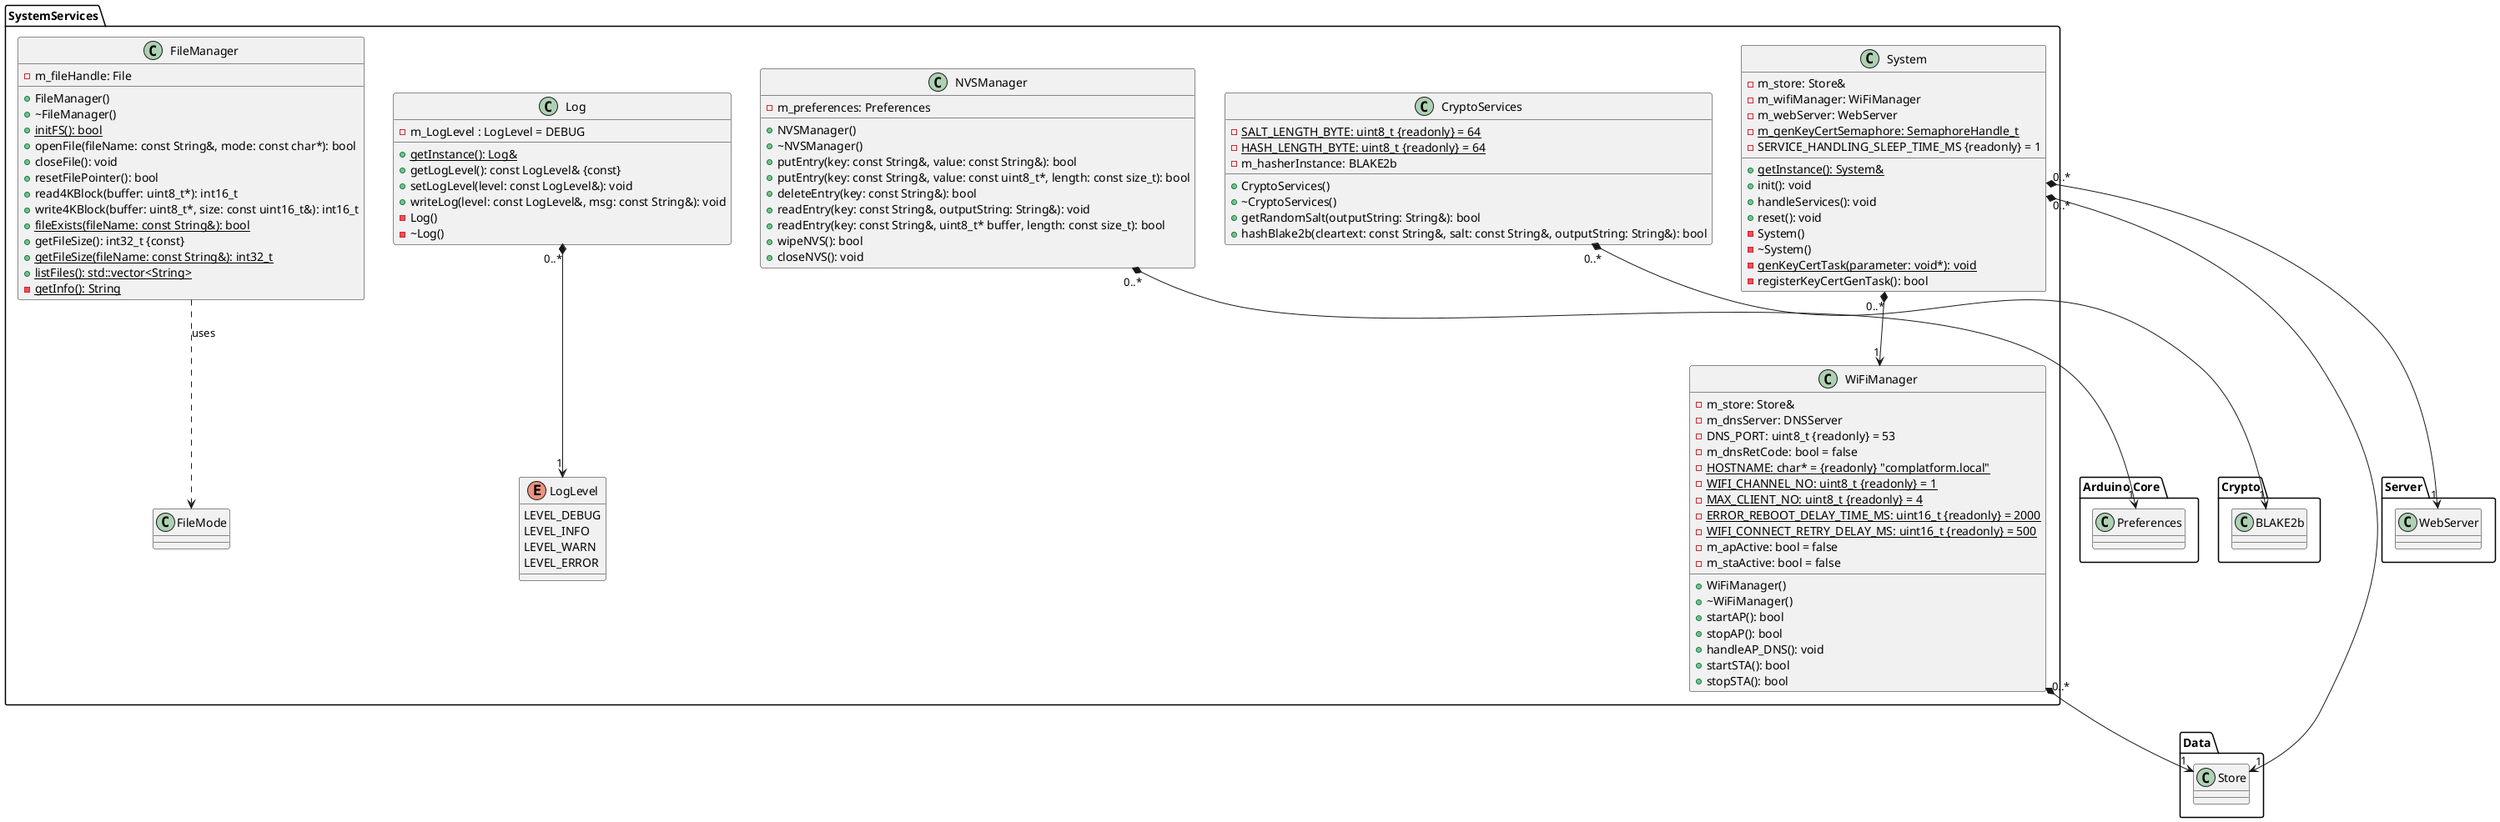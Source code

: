 @startuml
package Data
{
    class Store
}

package "Arduino Core"
{
    class Preferences
}

package "Crypto"
{
    class BLAKE2b
}

package Server
{
    class WebServer
}

package SystemServices {
    enum LogLevel
    {
        LEVEL_DEBUG
        LEVEL_INFO
        LEVEL_WARN
        LEVEL_ERROR
    }

    class Log
    {
        - m_LogLevel : LogLevel = DEBUG
        {static} + getInstance(): Log&
        + getLogLevel(): const LogLevel& {const}
        + setLogLevel(level: const LogLevel&): void
        + writeLog(level: const LogLevel&, msg: const String&): void
        - Log()
        - ~Log()
    }
    Log "0..*" *--> "1" LogLevel

    class NVSManager
    {
        - m_preferences: Preferences
        + NVSManager()
        + ~NVSManager()
        + putEntry(key: const String&, value: const String&): bool
        + putEntry(key: const String&, value: const uint8_t*, length: const size_t): bool
        + deleteEntry(key: const String&): bool
        + readEntry(key: const String&, outputString: String&): void
        + readEntry(key: const String&, uint8_t* buffer, length: const size_t): bool
        + wipeNVS(): bool
        + closeNVS(): void
    }
    NVSManager "0..*" *--> "1" Preferences

    class FileManager
    {
        - m_fileHandle: File
        + FileManager()
        + ~FileManager()
        + {static} initFS(): bool
        + openFile(fileName: const String&, mode: const char*): bool
        + closeFile(): void
        + resetFilePointer(): bool
        + read4KBlock(buffer: uint8_t*): int16_t
        + write4KBlock(buffer: uint8_t*, size: const uint16_t&): int16_t
        + {static} fileExists(fileName: const String&): bool
        + getFileSize(): int32_t {const}
        + {static} getFileSize(fileName: const String&): int32_t
        + {static} listFiles(): std::vector<String>
        - {static} getInfo(): String
    }
    FileManager ..> FileMode : uses

    class CryptoServices
    {
        - {static} SALT_LENGTH_BYTE: uint8_t {readonly} = 64
        - {static} HASH_LENGTH_BYTE: uint8_t {readonly} = 64
        - m_hasherInstance: BLAKE2b
        + CryptoServices()
        + ~CryptoServices()
        + getRandomSalt(outputString: String&): bool
        + hashBlake2b(cleartext: const String&, salt: const String&, outputString: String&): bool
    }
    CryptoServices "0..*" *--> "1" BLAKE2b

    class WiFiManager
    {
        - m_store: Store&
        - m_dnsServer: DNSServer
        - DNS_PORT: uint8_t {readonly} = 53
        - m_dnsRetCode: bool = false
        - {static} HOSTNAME: char* = {readonly} "complatform.local"
        - {static} WIFI_CHANNEL_NO: uint8_t {readonly} = 1
        - {static} MAX_CLIENT_NO: uint8_t {readonly} = 4
        - {static} ERROR_REBOOT_DELAY_TIME_MS: uint16_t {readonly} = 2000
        - {static} WIFI_CONNECT_RETRY_DELAY_MS: uint16_t {readonly} = 500
        - m_apActive: bool = false
        - m_staActive: bool = false
        + WiFiManager()
        + ~WiFiManager()
        + startAP(): bool
        + stopAP(): bool
        + handleAP_DNS(): void
        + startSTA(): bool
        + stopSTA(): bool
    }
    WiFiManager "0..*" *--> "1" Store

    class System
    {
        - m_store: Store&
        - m_wifiManager: WiFiManager
        - m_webServer: WebServer
        - {static} m_genKeyCertSemaphore: SemaphoreHandle_t
        - SERVICE_HANDLING_SLEEP_TIME_MS {readonly} = 1
        + {static} getInstance(): System&
        + init(): void
        + handleServices(): void
        + reset(): void
        - System()
        - ~System()
        - {static} genKeyCertTask(parameter: void*): void
        - registerKeyCertGenTask(): bool
    }
    System "0..*" *--> "1" WiFiManager
    System "0..*" *--> "1" Store
    System "0..*" *--> "1" WebServer
}
@enduml

